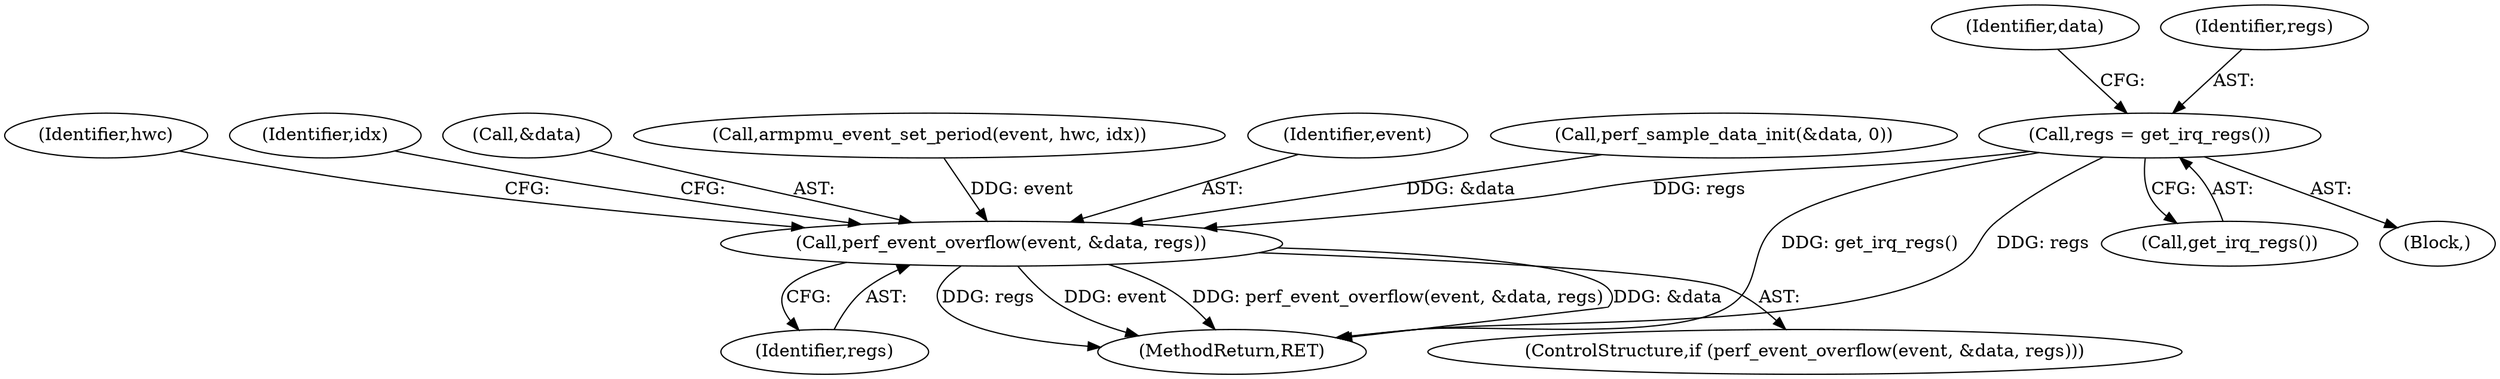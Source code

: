 digraph "0_linux_a8b0ca17b80e92faab46ee7179ba9e99ccb61233_2@pointer" {
"1000126" [label="(Call,regs = get_irq_regs())"];
"1000201" [label="(Call,perf_event_overflow(event, &data, regs))"];
"1000205" [label="(Identifier,regs)"];
"1000203" [label="(Call,&data)"];
"1000195" [label="(Call,armpmu_event_set_period(event, hwc, idx))"];
"1000201" [label="(Call,perf_event_overflow(event, &data, regs))"];
"1000128" [label="(Call,get_irq_regs())"];
"1000106" [label="(Block,)"];
"1000202" [label="(Identifier,event)"];
"1000131" [label="(Identifier,data)"];
"1000219" [label="(MethodReturn,RET)"];
"1000129" [label="(Call,perf_sample_data_init(&data, 0))"];
"1000207" [label="(Identifier,hwc)"];
"1000200" [label="(ControlStructure,if (perf_event_overflow(event, &data, regs)))"];
"1000127" [label="(Identifier,regs)"];
"1000148" [label="(Identifier,idx)"];
"1000126" [label="(Call,regs = get_irq_regs())"];
"1000126" -> "1000106"  [label="AST: "];
"1000126" -> "1000128"  [label="CFG: "];
"1000127" -> "1000126"  [label="AST: "];
"1000128" -> "1000126"  [label="AST: "];
"1000131" -> "1000126"  [label="CFG: "];
"1000126" -> "1000219"  [label="DDG: get_irq_regs()"];
"1000126" -> "1000219"  [label="DDG: regs"];
"1000126" -> "1000201"  [label="DDG: regs"];
"1000201" -> "1000200"  [label="AST: "];
"1000201" -> "1000205"  [label="CFG: "];
"1000202" -> "1000201"  [label="AST: "];
"1000203" -> "1000201"  [label="AST: "];
"1000205" -> "1000201"  [label="AST: "];
"1000207" -> "1000201"  [label="CFG: "];
"1000148" -> "1000201"  [label="CFG: "];
"1000201" -> "1000219"  [label="DDG: regs"];
"1000201" -> "1000219"  [label="DDG: event"];
"1000201" -> "1000219"  [label="DDG: perf_event_overflow(event, &data, regs)"];
"1000201" -> "1000219"  [label="DDG: &data"];
"1000195" -> "1000201"  [label="DDG: event"];
"1000129" -> "1000201"  [label="DDG: &data"];
}

